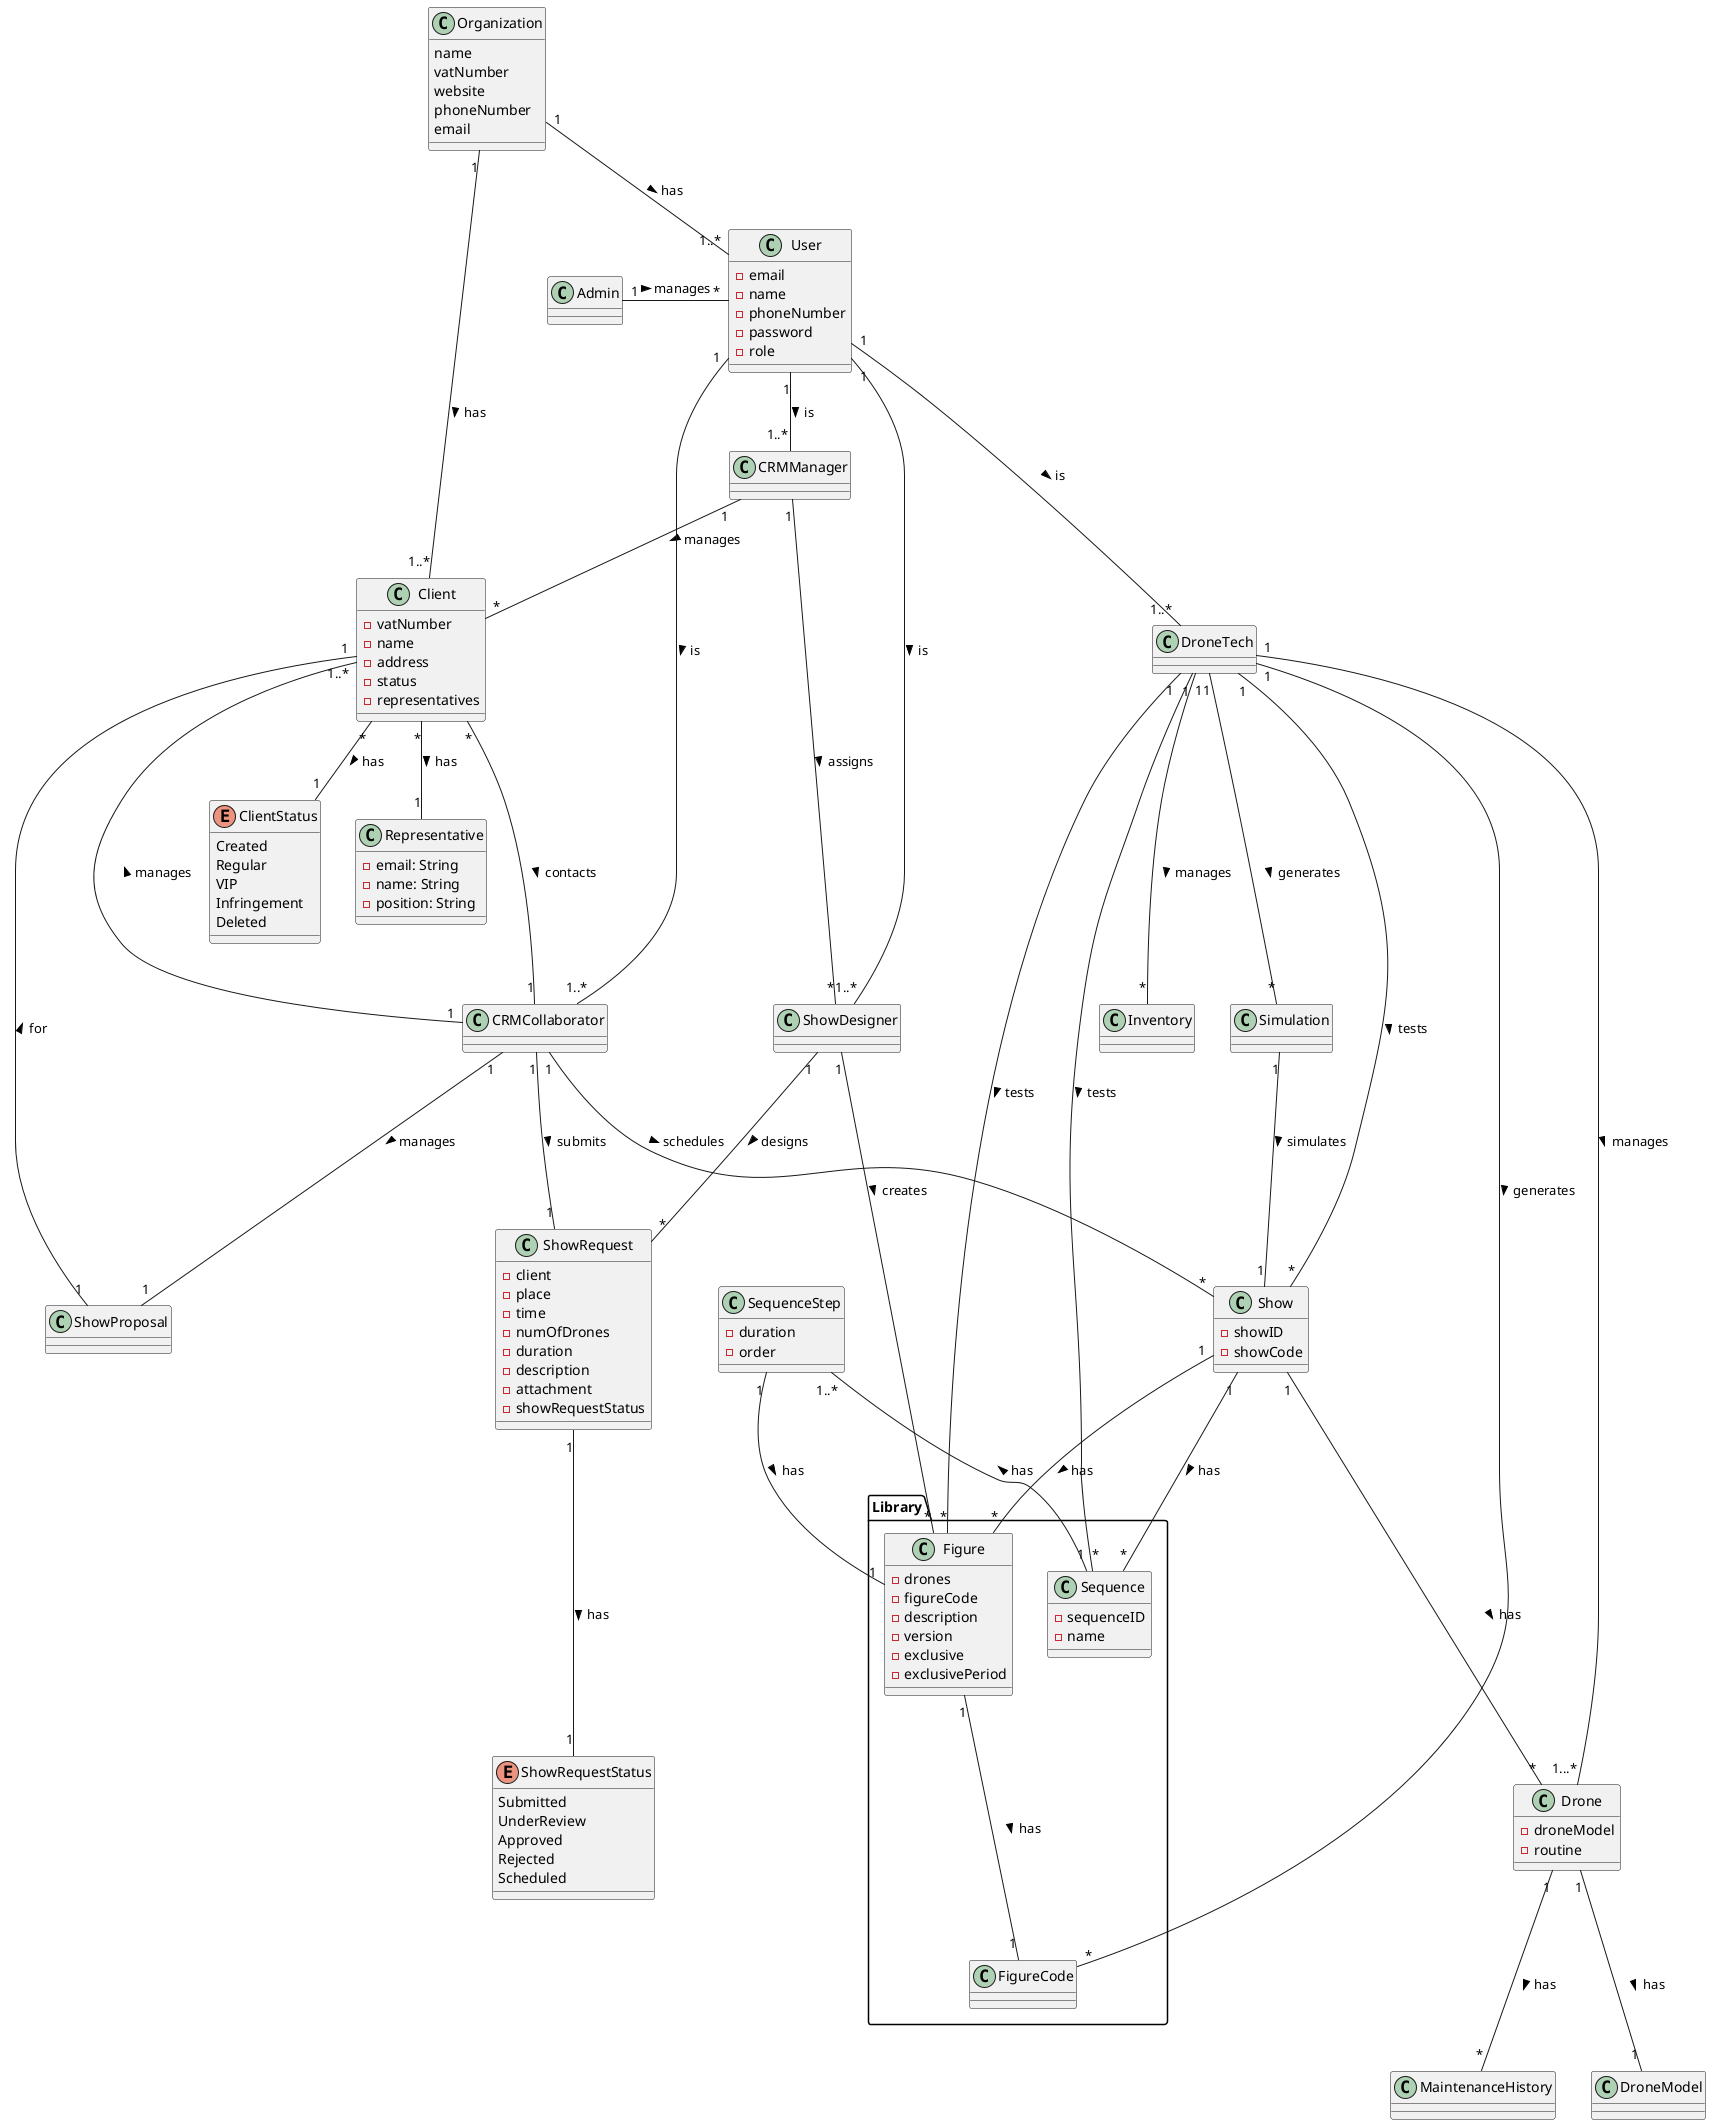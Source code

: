 @startuml
package Library{

    class Figure{
        - drones
        - figureCode
        - description
        - version
        - exclusive
        - exclusivePeriod
    }

    class FigureCode{
    }

    class Sequence{
     - sequenceID
     - name
    }
}

class Organization {
    name
    vatNumber
    website
    phoneNumber
    email
}

class Client{
    - vatNumber
    - name
    - address
    - status
    - representatives
}

enum ClientStatus{
    Created
    Regular
    VIP
    Infringement
    Deleted
}

class Representative {
  - email: String
  - name: String
  - position: String
}

class ShowProposal{
}

class Show{
    - showID
    - showCode
}

class Simulation{
}

class User{
    - email
    - name
    - phoneNumber
    - password
    - role
}

class Admin{
}

class  CRMManager{
}

class CRMCollaborator{
}

class ShowDesigner{
}

class DroneTech{
}

class ShowRequest{
    - client
    - place
    - time
    - numOfDrones
    - duration
    - description
    - attachment
    - showRequestStatus
}

enum ShowRequestStatus {
  Submitted
  UnderReview
  Approved
  Rejected
  Scheduled
}

class MaintenanceHistory{
}

class Inventory{
}

class DroneModel{
}

class Drone{
    - droneModel
    - routine
}

class SequenceStep {
 - duration
 - order
}

/' Relationships '/

' System & User '
Admin         "1"  -  "*"  User  : manages >

' Client Management '
CRMManager    "1"  -- "*"  Client : manages >
Client        "*"  -- "1"  ClientStatus : has >
Client        "*"  -- "1"  CRMCollaborator : contacts >
Client        "*"  -- "1"  Representative : has >

' Show Requests '
CRMManager    "1"  -- "*"  ShowDesigner : assigns >
ShowRequest   "1"  --- "1"  ShowRequestStatus : has >
CRMCollaborator "1" --- "1"  ShowRequest : submits >
CRMCollaborator "1" --- "1..*"  Client : manages >

' Show Proposal '
CRMCollaborator "1" --- "1"  ShowProposal : manages >

' Show Design '
ShowDesigner   "1" --- "*"  Figure : creates >
ShowDesigner   "1" --- "*"  ShowRequest : designs >

' Show Scheduling '
CRMCollaborator "1" --- "*"  Show : schedules >

' Drone Tech Operations '
DroneTech      "1" --- "1...*"  Drone : manages >
DroneTech      "1" --- "*"  Inventory : manages >
DroneTech      "1" --- "*"  FigureCode : generates >
DroneTech      "1" --- "*"  Figure : tests >
DroneTech      "1" --- "*"  Sequence : tests >
DroneTech      "1" --- "*"  Show : tests >
DroneTech      "1" --- "*"  Simulation : generates >

Drone      "1" --- "*"  MaintenanceHistory : has >
Drone      "1" --- "1"  DroneModel : has >


' Figure Relationships '
Figure         "1" --- "1"  FigureCode : has >

' Show Relationships '
Show           "1" -- "*"  Figure : has >
Show           "1" -- "*"  Sequence : has >

Show           "1" --- "*"  Drone : has >

User "1" -- "1..*" CRMManager : is >
User "1" -- "1..*" ShowDesigner : is >
User "1" -- "1..*" CRMCollaborator : is >
User "1" -- "1..*" DroneTech : is >

Organization "1" -- "1..*" User : has >
Organization "1" -- "1..*" Client : has >

ShowProposal       "1"  -- "1"  Client  : for >

Sequence "1" - "1..*" SequenceStep : has >

SequenceStep "1" -- "1" Figure : has >

Simulation "1" --- "1" Show : simulates >



@enduml
